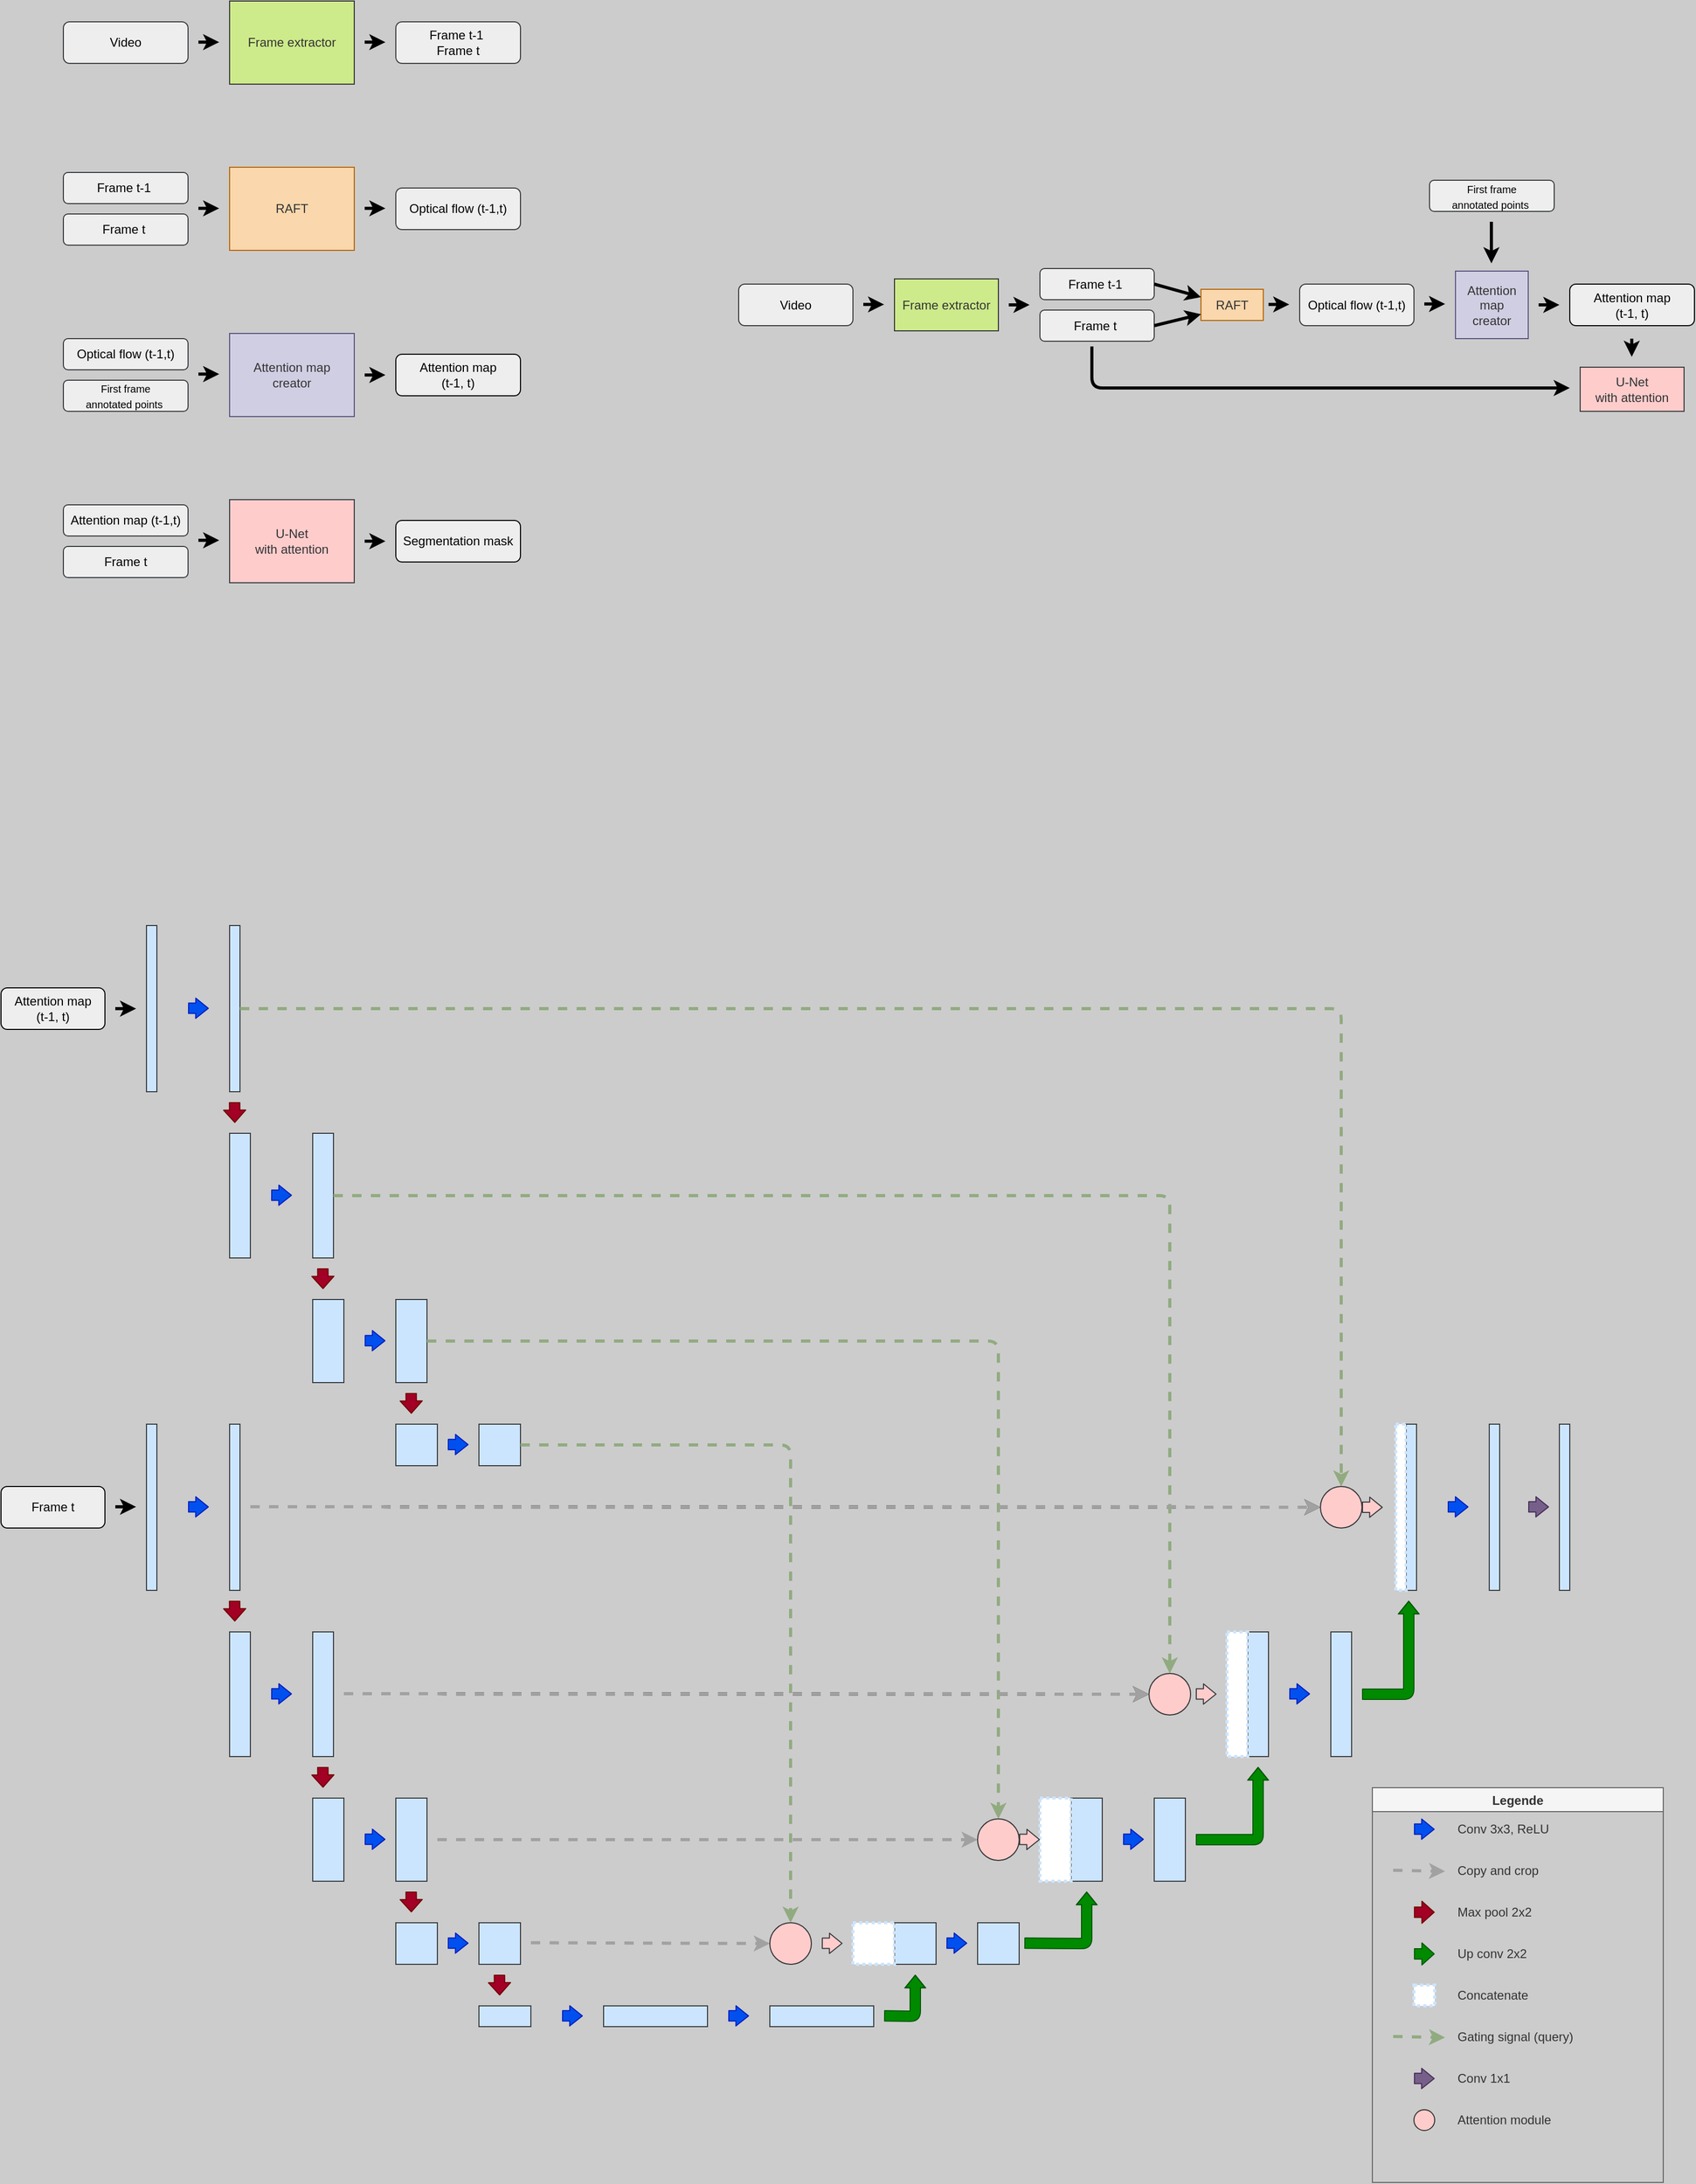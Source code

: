 <mxfile version="20.5.3" type="device"><diagram id="A7fwIA8SNOv4WBn-th3X" name="Page-1"><mxGraphModel dx="4124" dy="2194" grid="1" gridSize="10" guides="1" tooltips="1" connect="1" arrows="1" fold="1" page="1" pageScale="1" pageWidth="850" pageHeight="1100" background="#CCCCCC" math="0" shadow="0"><root><mxCell id="0"/><mxCell id="1" parent="0"/><mxCell id="153" value="&lt;font&gt;Video&lt;/font&gt;" style="rounded=1;whiteSpace=wrap;html=1;fillColor=#eeeeee;strokeColor=#36393d;fontColor=#000000;" parent="1" vertex="1"><mxGeometry x="80" y="90" width="120" height="40" as="geometry"/></mxCell><mxCell id="156" value="RAFT" style="rounded=0;whiteSpace=wrap;html=1;fillColor=#fad7ac;strokeColor=#b46504;fontColor=#333333;" parent="1" vertex="1"><mxGeometry x="240" y="230" width="120" height="80" as="geometry"/></mxCell><mxCell id="157" value="Frame extractor" style="rounded=0;whiteSpace=wrap;html=1;fillColor=#cdeb8b;strokeColor=#333333;fontColor=#333333;" parent="1" vertex="1"><mxGeometry x="240" y="70" width="120" height="80" as="geometry"/></mxCell><mxCell id="158" value="&lt;font&gt;Frame t-1&amp;nbsp;&lt;br&gt;Frame t&lt;br&gt;&lt;/font&gt;" style="rounded=1;whiteSpace=wrap;html=1;fillColor=#eeeeee;strokeColor=#36393d;fontColor=#000000;" parent="1" vertex="1"><mxGeometry x="400" y="90" width="120" height="40" as="geometry"/></mxCell><mxCell id="159" value="&lt;font&gt;Frame t-1&amp;nbsp;&lt;br&gt;&lt;/font&gt;" style="rounded=1;whiteSpace=wrap;html=1;fillColor=#eeeeee;strokeColor=#36393d;fontColor=#000000;" parent="1" vertex="1"><mxGeometry x="80" y="235" width="120" height="30" as="geometry"/></mxCell><mxCell id="160" value="&lt;font&gt;Optical flow (t-1,t)&lt;br&gt;&lt;/font&gt;" style="rounded=1;whiteSpace=wrap;html=1;fillColor=#eeeeee;strokeColor=#36393d;fontColor=#000000;" parent="1" vertex="1"><mxGeometry x="400" y="250" width="120" height="40" as="geometry"/></mxCell><mxCell id="161" value="Attention map &lt;br&gt;creator" style="rounded=0;whiteSpace=wrap;html=1;fillColor=#d0cee2;strokeColor=#56517e;fontColor=#333333;" parent="1" vertex="1"><mxGeometry x="240" y="390" width="120" height="80" as="geometry"/></mxCell><mxCell id="162" value="&lt;font&gt;Optical flow (t-1,t)&lt;br&gt;&lt;/font&gt;" style="rounded=1;whiteSpace=wrap;html=1;fillColor=#eeeeee;strokeColor=#36393d;fontColor=#000000;" parent="1" vertex="1"><mxGeometry x="80" y="395" width="120" height="30" as="geometry"/></mxCell><mxCell id="163" value="&lt;font&gt;Frame t&amp;nbsp;&lt;br&gt;&lt;/font&gt;" style="rounded=1;whiteSpace=wrap;html=1;fillColor=#eeeeee;strokeColor=#36393d;fontColor=#000000;" parent="1" vertex="1"><mxGeometry x="80" y="275" width="120" height="30" as="geometry"/></mxCell><mxCell id="164" value="&lt;font&gt;&lt;font style=&quot;font-size: 10px&quot;&gt;First frame &lt;br&gt;annotated points&amp;nbsp;&lt;/font&gt;&lt;br&gt;&lt;/font&gt;" style="rounded=1;whiteSpace=wrap;html=1;fillColor=#eeeeee;strokeColor=#36393d;fontColor=#000000;" parent="1" vertex="1"><mxGeometry x="80" y="435" width="120" height="30" as="geometry"/></mxCell><mxCell id="165" value="Attention map&lt;br&gt;(t-1, t)" style="rounded=1;whiteSpace=wrap;html=1;fontColor=#000000;fillColor=#EEEEEE;strokeColor=#000000;" parent="1" vertex="1"><mxGeometry x="400" y="410" width="120" height="40" as="geometry"/></mxCell><mxCell id="173" value="" style="endArrow=classic;html=1;fontSize=10;fontColor=#333333;targetPerimeterSpacing=0;strokeColor=#000000;strokeWidth=3;fillColor=default;jumpStyle=none;" parent="1" edge="1"><mxGeometry width="50" height="50" relative="1" as="geometry"><mxPoint x="210" y="109.57" as="sourcePoint"/><mxPoint x="230" y="109.57" as="targetPoint"/></mxGeometry></mxCell><mxCell id="174" value="" style="endArrow=classic;html=1;fontSize=10;fontColor=#333333;targetPerimeterSpacing=0;strokeColor=#000000;strokeWidth=3;fillColor=default;jumpStyle=none;" parent="1" edge="1"><mxGeometry width="50" height="50" relative="1" as="geometry"><mxPoint x="210" y="269.57" as="sourcePoint"/><mxPoint x="230" y="269.57" as="targetPoint"/></mxGeometry></mxCell><mxCell id="175" value="" style="endArrow=classic;html=1;fontSize=10;fontColor=#333333;targetPerimeterSpacing=0;strokeColor=#000000;strokeWidth=3;fillColor=default;jumpStyle=none;" parent="1" edge="1"><mxGeometry width="50" height="50" relative="1" as="geometry"><mxPoint x="210" y="429.13" as="sourcePoint"/><mxPoint x="230" y="429.13" as="targetPoint"/></mxGeometry></mxCell><mxCell id="176" value="" style="endArrow=classic;html=1;fontSize=10;fontColor=#333333;targetPerimeterSpacing=0;strokeColor=#000000;strokeWidth=3;fillColor=default;jumpStyle=none;" parent="1" edge="1"><mxGeometry width="50" height="50" relative="1" as="geometry"><mxPoint x="370" y="430.0" as="sourcePoint"/><mxPoint x="390" y="430.0" as="targetPoint"/></mxGeometry></mxCell><mxCell id="177" value="" style="endArrow=classic;html=1;fontSize=10;fontColor=#333333;targetPerimeterSpacing=0;strokeColor=#000000;strokeWidth=3;fillColor=default;jumpStyle=none;" parent="1" edge="1"><mxGeometry width="50" height="50" relative="1" as="geometry"><mxPoint x="370.0" y="269.57" as="sourcePoint"/><mxPoint x="390.0" y="269.57" as="targetPoint"/></mxGeometry></mxCell><mxCell id="178" value="" style="endArrow=classic;html=1;fontSize=10;fontColor=#333333;targetPerimeterSpacing=0;strokeColor=#000000;strokeWidth=3;fillColor=default;jumpStyle=none;" parent="1" edge="1"><mxGeometry width="50" height="50" relative="1" as="geometry"><mxPoint x="370.0" y="109.57" as="sourcePoint"/><mxPoint x="390.0" y="109.57" as="targetPoint"/></mxGeometry></mxCell><mxCell id="239" value="U-Net &lt;br&gt;with attention" style="rounded=0;whiteSpace=wrap;html=1;fillColor=#ffcccc;strokeColor=#36393d;fontColor=#333333;" parent="1" vertex="1"><mxGeometry x="240" y="550" width="120" height="80" as="geometry"/></mxCell><mxCell id="240" value="&lt;font&gt;Attention map (t-1,t)&lt;br&gt;&lt;/font&gt;" style="rounded=1;whiteSpace=wrap;html=1;fillColor=#eeeeee;strokeColor=#36393d;fontColor=#000000;" parent="1" vertex="1"><mxGeometry x="80" y="555" width="120" height="30" as="geometry"/></mxCell><mxCell id="242" value="Segmentation mask" style="rounded=1;whiteSpace=wrap;html=1;fontColor=#000000;fillColor=#EEEEEE;strokeColor=#000000;" parent="1" vertex="1"><mxGeometry x="400" y="570" width="120" height="40" as="geometry"/></mxCell><mxCell id="243" value="" style="endArrow=classic;html=1;fontSize=10;fontColor=#333333;targetPerimeterSpacing=0;strokeColor=#000000;strokeWidth=3;fillColor=default;jumpStyle=none;" parent="1" edge="1"><mxGeometry width="50" height="50" relative="1" as="geometry"><mxPoint x="210" y="589.13" as="sourcePoint"/><mxPoint x="230" y="589.13" as="targetPoint"/></mxGeometry></mxCell><mxCell id="244" value="" style="endArrow=classic;html=1;fontSize=10;fontColor=#333333;targetPerimeterSpacing=0;strokeColor=#000000;strokeWidth=3;fillColor=default;jumpStyle=none;" parent="1" edge="1"><mxGeometry width="50" height="50" relative="1" as="geometry"><mxPoint x="370" y="590.0" as="sourcePoint"/><mxPoint x="390" y="590.0" as="targetPoint"/></mxGeometry></mxCell><mxCell id="245" value="&lt;font&gt;Frame t&lt;br&gt;&lt;/font&gt;" style="rounded=1;whiteSpace=wrap;html=1;fillColor=#eeeeee;strokeColor=#36393d;fontColor=#000000;" parent="1" vertex="1"><mxGeometry x="80" y="595" width="120" height="30" as="geometry"/></mxCell><mxCell id="2OSXexaAotzXnG-Uo7v5-267" value="" style="group" vertex="1" connectable="0" parent="1"><mxGeometry x="730" y="242.5" width="920" height="222.5" as="geometry"/></mxCell><mxCell id="246" value="&lt;font&gt;Video&lt;/font&gt;" style="rounded=1;whiteSpace=wrap;html=1;fillColor=#eeeeee;strokeColor=#36393d;fontColor=#000000;" parent="2OSXexaAotzXnG-Uo7v5-267" vertex="1"><mxGeometry y="100" width="110" height="40" as="geometry"/></mxCell><mxCell id="247" value="Frame extractor" style="rounded=0;whiteSpace=wrap;html=1;fillColor=#cdeb8b;strokeColor=#333333;fontColor=#333333;" parent="2OSXexaAotzXnG-Uo7v5-267" vertex="1"><mxGeometry x="150" y="95" width="100" height="50" as="geometry"/></mxCell><mxCell id="248" value="" style="endArrow=classic;html=1;fontSize=10;fontColor=#333333;targetPerimeterSpacing=0;strokeColor=#000000;strokeWidth=3;fillColor=default;jumpStyle=none;" parent="2OSXexaAotzXnG-Uo7v5-267" edge="1"><mxGeometry width="50" height="50" relative="1" as="geometry"><mxPoint x="120" y="119.57" as="sourcePoint"/><mxPoint x="140" y="119.57" as="targetPoint"/></mxGeometry></mxCell><mxCell id="249" value="" style="endArrow=classic;html=1;fontSize=10;fontColor=#333333;targetPerimeterSpacing=0;strokeColor=#000000;strokeWidth=3;fillColor=default;jumpStyle=none;" parent="2OSXexaAotzXnG-Uo7v5-267" edge="1"><mxGeometry width="50" height="50" relative="1" as="geometry"><mxPoint x="260" y="120.0" as="sourcePoint"/><mxPoint x="280" y="120.0" as="targetPoint"/></mxGeometry></mxCell><mxCell id="250" value="&lt;font&gt;Frame t-1&amp;nbsp;&lt;br&gt;&lt;/font&gt;" style="rounded=1;whiteSpace=wrap;html=1;fillColor=#eeeeee;strokeColor=#36393d;fontColor=#000000;" parent="2OSXexaAotzXnG-Uo7v5-267" vertex="1"><mxGeometry x="290" y="85" width="110" height="30" as="geometry"/></mxCell><mxCell id="251" value="&lt;font&gt;Frame t&amp;nbsp;&lt;br&gt;&lt;/font&gt;" style="rounded=1;whiteSpace=wrap;html=1;fillColor=#eeeeee;strokeColor=#36393d;fontColor=#000000;" parent="2OSXexaAotzXnG-Uo7v5-267" vertex="1"><mxGeometry x="290" y="125" width="110" height="30" as="geometry"/></mxCell><mxCell id="252" value="RAFT" style="rounded=0;whiteSpace=wrap;html=1;fillColor=#fad7ac;strokeColor=#b46504;fontColor=#333333;" parent="2OSXexaAotzXnG-Uo7v5-267" vertex="1"><mxGeometry x="445" y="105" width="60" height="30" as="geometry"/></mxCell><mxCell id="253" value="" style="endArrow=classic;html=1;fontSize=10;fontColor=#333333;targetPerimeterSpacing=0;strokeColor=#000000;strokeWidth=3;fillColor=default;jumpStyle=none;exitX=1;exitY=0.5;exitDx=0;exitDy=0;entryX=0;entryY=0.25;entryDx=0;entryDy=0;" parent="2OSXexaAotzXnG-Uo7v5-267" source="250" target="252" edge="1"><mxGeometry width="50" height="50" relative="1" as="geometry"><mxPoint x="415" y="118.95" as="sourcePoint"/><mxPoint x="435" y="118.95" as="targetPoint"/></mxGeometry></mxCell><mxCell id="254" value="&lt;font&gt;Optical flow (t-1,t)&lt;br&gt;&lt;/font&gt;" style="rounded=1;whiteSpace=wrap;html=1;fillColor=#eeeeee;strokeColor=#36393d;fontColor=#000000;" parent="2OSXexaAotzXnG-Uo7v5-267" vertex="1"><mxGeometry x="540" y="100" width="110" height="40" as="geometry"/></mxCell><mxCell id="255" value="" style="endArrow=classic;html=1;fontSize=10;fontColor=#333333;targetPerimeterSpacing=0;strokeColor=#000000;strokeWidth=3;fillColor=default;jumpStyle=none;" parent="2OSXexaAotzXnG-Uo7v5-267" edge="1"><mxGeometry width="50" height="50" relative="1" as="geometry"><mxPoint x="510.0" y="119.57" as="sourcePoint"/><mxPoint x="530.0" y="119.57" as="targetPoint"/></mxGeometry></mxCell><mxCell id="256" value="Attention map &lt;br&gt;creator" style="rounded=0;whiteSpace=wrap;html=1;fillColor=#d0cee2;strokeColor=#56517e;fontColor=#333333;" parent="2OSXexaAotzXnG-Uo7v5-267" vertex="1"><mxGeometry x="690" y="87.5" width="70" height="65" as="geometry"/></mxCell><mxCell id="258" value="" style="endArrow=classic;html=1;fontSize=10;fontColor=#333333;targetPerimeterSpacing=0;strokeColor=#000000;strokeWidth=3;fillColor=default;jumpStyle=none;" parent="2OSXexaAotzXnG-Uo7v5-267" edge="1"><mxGeometry width="50" height="50" relative="1" as="geometry"><mxPoint x="660.0" y="119.13" as="sourcePoint"/><mxPoint x="680.0" y="119.13" as="targetPoint"/></mxGeometry></mxCell><mxCell id="259" value="&lt;font&gt;&lt;font style=&quot;font-size: 10px&quot;&gt;First frame &lt;br&gt;annotated points&amp;nbsp;&lt;/font&gt;&lt;br&gt;&lt;/font&gt;" style="rounded=1;whiteSpace=wrap;html=1;fillColor=#eeeeee;strokeColor=#36393d;fontColor=#000000;" parent="2OSXexaAotzXnG-Uo7v5-267" vertex="1"><mxGeometry x="665" width="120" height="30" as="geometry"/></mxCell><mxCell id="260" value="" style="endArrow=classic;html=1;fontSize=10;fontColor=#333333;targetPerimeterSpacing=0;strokeColor=#000000;strokeWidth=3;fillColor=default;jumpStyle=none;" parent="2OSXexaAotzXnG-Uo7v5-267" edge="1"><mxGeometry width="50" height="50" relative="1" as="geometry"><mxPoint x="724.57" y="40.0" as="sourcePoint"/><mxPoint x="724.57" y="80" as="targetPoint"/></mxGeometry></mxCell><mxCell id="261" value="U-Net &lt;br&gt;with attention" style="rounded=0;whiteSpace=wrap;html=1;fillColor=#ffcccc;strokeColor=#36393d;fontColor=#333333;" parent="2OSXexaAotzXnG-Uo7v5-267" vertex="1"><mxGeometry x="810" y="180" width="100" height="42.5" as="geometry"/></mxCell><mxCell id="262" value="Attention map&lt;br&gt;(t-1, t)" style="rounded=1;whiteSpace=wrap;html=1;fontColor=#000000;fillColor=#EEEEEE;strokeColor=#000000;" parent="2OSXexaAotzXnG-Uo7v5-267" vertex="1"><mxGeometry x="800" y="100" width="120" height="40" as="geometry"/></mxCell><mxCell id="263" value="" style="endArrow=classic;html=1;fontSize=10;fontColor=#333333;targetPerimeterSpacing=0;strokeColor=#000000;strokeWidth=3;fillColor=default;jumpStyle=none;" parent="2OSXexaAotzXnG-Uo7v5-267" edge="1"><mxGeometry width="50" height="50" relative="1" as="geometry"><mxPoint x="770" y="120.0" as="sourcePoint"/><mxPoint x="790" y="120.0" as="targetPoint"/></mxGeometry></mxCell><mxCell id="265" value="" style="endArrow=classic;html=1;fontSize=10;fontColor=#333333;targetPerimeterSpacing=0;strokeColor=#000000;strokeWidth=3;fillColor=default;jumpStyle=none;" parent="2OSXexaAotzXnG-Uo7v5-267" edge="1"><mxGeometry width="50" height="50" relative="1" as="geometry"><mxPoint x="859.66" y="152.5" as="sourcePoint"/><mxPoint x="859.66" y="170" as="targetPoint"/></mxGeometry></mxCell><mxCell id="266" value="" style="endArrow=classic;html=1;fontSize=10;fontColor=#333333;targetPerimeterSpacing=0;strokeColor=#000000;strokeWidth=3;fillColor=default;jumpStyle=none;" parent="2OSXexaAotzXnG-Uo7v5-267" edge="1"><mxGeometry width="50" height="50" relative="1" as="geometry"><mxPoint x="340" y="160.0" as="sourcePoint"/><mxPoint x="800" y="200" as="targetPoint"/><Array as="points"><mxPoint x="340" y="200"/></Array></mxGeometry></mxCell><mxCell id="267" value="" style="endArrow=classic;html=1;fontSize=10;fontColor=#333333;targetPerimeterSpacing=0;strokeColor=#000000;strokeWidth=3;fillColor=default;jumpStyle=none;exitX=1;exitY=0.5;exitDx=0;exitDy=0;" parent="2OSXexaAotzXnG-Uo7v5-267" source="251" edge="1"><mxGeometry width="50" height="50" relative="1" as="geometry"><mxPoint x="410" y="110" as="sourcePoint"/><mxPoint x="445" y="129" as="targetPoint"/></mxGeometry></mxCell><mxCell id="2OSXexaAotzXnG-Uo7v5-268" value="" style="group" vertex="1" connectable="0" parent="1"><mxGeometry x="20" y="960" width="1600" height="1210" as="geometry"/></mxCell><mxCell id="2" value="" style="rounded=0;whiteSpace=wrap;html=1;fillColor=#cce5ff;strokeColor=#36393d;" parent="2OSXexaAotzXnG-Uo7v5-268" vertex="1"><mxGeometry x="140" y="480" width="10" height="160" as="geometry"/></mxCell><mxCell id="3" value="" style="rounded=0;whiteSpace=wrap;html=1;fillColor=#cce5ff;strokeColor=#36393d;" parent="2OSXexaAotzXnG-Uo7v5-268" vertex="1"><mxGeometry x="220" y="480" width="10" height="160" as="geometry"/></mxCell><mxCell id="4" value="" style="rounded=0;whiteSpace=wrap;html=1;fillColor=#cce5ff;strokeColor=#36393d;" parent="2OSXexaAotzXnG-Uo7v5-268" vertex="1"><mxGeometry x="220" y="680" width="20" height="120" as="geometry"/></mxCell><mxCell id="5" value="" style="rounded=0;whiteSpace=wrap;html=1;fillColor=#cce5ff;strokeColor=#36393d;" parent="2OSXexaAotzXnG-Uo7v5-268" vertex="1"><mxGeometry x="300" y="680" width="20" height="120" as="geometry"/></mxCell><mxCell id="6" value="" style="rounded=0;whiteSpace=wrap;html=1;fillColor=#cce5ff;strokeColor=#36393d;" parent="2OSXexaAotzXnG-Uo7v5-268" vertex="1"><mxGeometry x="300" y="840" width="30" height="80" as="geometry"/></mxCell><mxCell id="7" value="" style="rounded=0;whiteSpace=wrap;html=1;fillColor=#cce5ff;strokeColor=#36393d;" parent="2OSXexaAotzXnG-Uo7v5-268" vertex="1"><mxGeometry x="380" y="840" width="30" height="80" as="geometry"/></mxCell><mxCell id="8" value="" style="rounded=0;whiteSpace=wrap;html=1;fillColor=#cce5ff;strokeColor=#36393d;" parent="2OSXexaAotzXnG-Uo7v5-268" vertex="1"><mxGeometry x="380" y="960" width="40" height="40" as="geometry"/></mxCell><mxCell id="9" value="" style="rounded=0;whiteSpace=wrap;html=1;fillColor=#cce5ff;strokeColor=#36393d;" parent="2OSXexaAotzXnG-Uo7v5-268" vertex="1"><mxGeometry x="460" y="960" width="40" height="40" as="geometry"/></mxCell><mxCell id="10" value="" style="rounded=0;whiteSpace=wrap;html=1;fillColor=#cce5ff;strokeColor=#36393d;" parent="2OSXexaAotzXnG-Uo7v5-268" vertex="1"><mxGeometry x="460" y="1040" width="50" height="20" as="geometry"/></mxCell><mxCell id="11" value="" style="rounded=0;whiteSpace=wrap;html=1;fillColor=#cce5ff;strokeColor=#36393d;" parent="2OSXexaAotzXnG-Uo7v5-268" vertex="1"><mxGeometry x="580" y="1040" width="100" height="20" as="geometry"/></mxCell><mxCell id="12" value="" style="rounded=0;whiteSpace=wrap;html=1;fillColor=#cce5ff;strokeColor=#36393d;" parent="2OSXexaAotzXnG-Uo7v5-268" vertex="1"><mxGeometry x="740" y="1040" width="100" height="20" as="geometry"/></mxCell><mxCell id="14" value="Attention map&lt;br&gt;(t-1, t)" style="rounded=1;whiteSpace=wrap;html=1;fontColor=#000000;fillColor=#EEEEEE;strokeColor=#000000;" parent="2OSXexaAotzXnG-Uo7v5-268" vertex="1"><mxGeometry y="60" width="100" height="40" as="geometry"/></mxCell><mxCell id="17" value="" style="rounded=0;whiteSpace=wrap;html=1;fillColor=#cce5ff;strokeColor=#36393d;" parent="2OSXexaAotzXnG-Uo7v5-268" vertex="1"><mxGeometry x="1352.5" y="480" width="10" height="160" as="geometry"/></mxCell><mxCell id="18" value="" style="rounded=0;whiteSpace=wrap;html=1;fillColor=#cce5ff;strokeColor=#36393d;" parent="2OSXexaAotzXnG-Uo7v5-268" vertex="1"><mxGeometry x="1432.5" y="480" width="10" height="160" as="geometry"/></mxCell><mxCell id="19" value="" style="rounded=0;whiteSpace=wrap;html=1;fillColor=#cce5ff;strokeColor=#36393d;" parent="2OSXexaAotzXnG-Uo7v5-268" vertex="1"><mxGeometry x="1200" y="680" width="20" height="120" as="geometry"/></mxCell><mxCell id="20" value="" style="rounded=0;whiteSpace=wrap;html=1;fillColor=#cce5ff;strokeColor=#36393d;" parent="2OSXexaAotzXnG-Uo7v5-268" vertex="1"><mxGeometry x="1280" y="680" width="20" height="120" as="geometry"/></mxCell><mxCell id="21" value="" style="rounded=0;whiteSpace=wrap;html=1;fillColor=#CCE5FF;strokeColor=#36393d;" parent="2OSXexaAotzXnG-Uo7v5-268" vertex="1"><mxGeometry x="1030" y="840" width="30" height="80" as="geometry"/></mxCell><mxCell id="22" value="" style="rounded=0;whiteSpace=wrap;html=1;fillColor=#cce5ff;strokeColor=#36393d;" parent="2OSXexaAotzXnG-Uo7v5-268" vertex="1"><mxGeometry x="1110" y="840" width="30" height="80" as="geometry"/></mxCell><mxCell id="23" value="" style="rounded=0;whiteSpace=wrap;html=1;fillColor=#cce5ff;strokeColor=#36393d;" parent="2OSXexaAotzXnG-Uo7v5-268" vertex="1"><mxGeometry x="860" y="960" width="40" height="40" as="geometry"/></mxCell><mxCell id="24" value="" style="rounded=0;whiteSpace=wrap;html=1;fillColor=#cce5ff;strokeColor=#36393d;" parent="2OSXexaAotzXnG-Uo7v5-268" vertex="1"><mxGeometry x="940" y="960" width="40" height="40" as="geometry"/></mxCell><mxCell id="61" value="" style="endArrow=classic;html=1;fillColor=default;strokeColor=default;jumpStyle=none;targetPerimeterSpacing=0;dashed=1;strokeWidth=3;entryX=0;entryY=0.5;entryDx=0;entryDy=0;" parent="2OSXexaAotzXnG-Uo7v5-268" target="103" edge="1"><mxGeometry width="50" height="50" relative="1" as="geometry"><mxPoint x="240" y="559.5" as="sourcePoint"/><mxPoint x="840" y="560" as="targetPoint"/></mxGeometry></mxCell><mxCell id="62" value="" style="endArrow=classic;html=1;fillColor=default;strokeColor=default;jumpStyle=none;targetPerimeterSpacing=0;dashed=1;strokeWidth=3;entryX=0;entryY=0.5;entryDx=0;entryDy=0;" parent="2OSXexaAotzXnG-Uo7v5-268" target="104" edge="1"><mxGeometry width="50" height="50" relative="1" as="geometry"><mxPoint x="330" y="739.5" as="sourcePoint"/><mxPoint x="830" y="740" as="targetPoint"/></mxGeometry></mxCell><mxCell id="63" value="" style="endArrow=classic;html=1;fillColor=default;strokeColor=#A1A1A1;jumpStyle=none;targetPerimeterSpacing=0;dashed=1;strokeWidth=3;entryX=0;entryY=0.5;entryDx=0;entryDy=0;" parent="2OSXexaAotzXnG-Uo7v5-268" target="105" edge="1"><mxGeometry width="50" height="50" relative="1" as="geometry"><mxPoint x="420" y="880" as="sourcePoint"/><mxPoint x="740" y="881" as="targetPoint"/></mxGeometry></mxCell><mxCell id="64" value="" style="endArrow=classic;html=1;fillColor=default;strokeColor=#A1A1A1;jumpStyle=none;targetPerimeterSpacing=0;dashed=1;strokeWidth=3;entryX=0;entryY=0.5;entryDx=0;entryDy=0;" parent="2OSXexaAotzXnG-Uo7v5-268" target="106" edge="1"><mxGeometry width="50" height="50" relative="1" as="geometry"><mxPoint x="510" y="979.25" as="sourcePoint"/><mxPoint x="710" y="981" as="targetPoint"/></mxGeometry></mxCell><mxCell id="70" value="" style="shape=flexArrow;endArrow=classic;html=1;endWidth=10.333;endSize=3.61;fillColor=#a20025;strokeColor=#6F0000;" parent="2OSXexaAotzXnG-Uo7v5-268" edge="1"><mxGeometry width="50" height="50" relative="1" as="geometry"><mxPoint x="224.83" y="650" as="sourcePoint"/><mxPoint x="225" y="670" as="targetPoint"/></mxGeometry></mxCell><mxCell id="71" value="" style="shape=flexArrow;endArrow=classic;html=1;endWidth=10.333;endSize=3.61;fillColor=#a20025;strokeColor=#6F0000;" parent="2OSXexaAotzXnG-Uo7v5-268" edge="1"><mxGeometry width="50" height="50" relative="1" as="geometry"><mxPoint x="309.76" y="810" as="sourcePoint"/><mxPoint x="309.93" y="830" as="targetPoint"/></mxGeometry></mxCell><mxCell id="72" value="" style="shape=flexArrow;endArrow=classic;html=1;endWidth=10.333;endSize=3.61;fillColor=#a20025;strokeColor=#6F0000;" parent="2OSXexaAotzXnG-Uo7v5-268" edge="1"><mxGeometry width="50" height="50" relative="1" as="geometry"><mxPoint x="394.76" y="930" as="sourcePoint"/><mxPoint x="394.93" y="950" as="targetPoint"/></mxGeometry></mxCell><mxCell id="73" value="" style="shape=flexArrow;endArrow=classic;html=1;endWidth=10.333;endSize=3.61;fillColor=#a20025;strokeColor=#6F0000;" parent="2OSXexaAotzXnG-Uo7v5-268" edge="1"><mxGeometry width="50" height="50" relative="1" as="geometry"><mxPoint x="479.76" y="1010" as="sourcePoint"/><mxPoint x="479.93" y="1030" as="targetPoint"/></mxGeometry></mxCell><mxCell id="81" value="" style="shape=flexArrow;endArrow=classic;html=1;endWidth=8.571;endSize=3.705;fillColor=#0050ef;strokeColor=#001DBC;" parent="2OSXexaAotzXnG-Uo7v5-268" edge="1"><mxGeometry width="50" height="50" relative="1" as="geometry"><mxPoint x="1392.5" y="559.58" as="sourcePoint"/><mxPoint x="1412.5" y="559.69" as="targetPoint"/></mxGeometry></mxCell><mxCell id="82" value="" style="shape=flexArrow;endArrow=classic;html=1;endWidth=8.571;endSize=3.705;fillColor=#0050ef;strokeColor=#001DBC;" parent="2OSXexaAotzXnG-Uo7v5-268" edge="1"><mxGeometry width="50" height="50" relative="1" as="geometry"><mxPoint x="1240" y="739.58" as="sourcePoint"/><mxPoint x="1260" y="739.69" as="targetPoint"/></mxGeometry></mxCell><mxCell id="83" value="" style="shape=flexArrow;endArrow=classic;html=1;endWidth=8.571;endSize=3.705;fillColor=#0050ef;strokeColor=#001DBC;" parent="2OSXexaAotzXnG-Uo7v5-268" edge="1"><mxGeometry width="50" height="50" relative="1" as="geometry"><mxPoint x="1080" y="879.58" as="sourcePoint"/><mxPoint x="1100" y="879.69" as="targetPoint"/></mxGeometry></mxCell><mxCell id="84" value="" style="shape=flexArrow;endArrow=classic;html=1;endWidth=8.571;endSize=3.705;fillColor=#0050ef;strokeColor=#001DBC;" parent="2OSXexaAotzXnG-Uo7v5-268" edge="1"><mxGeometry width="50" height="50" relative="1" as="geometry"><mxPoint x="910" y="979.58" as="sourcePoint"/><mxPoint x="930" y="979.69" as="targetPoint"/></mxGeometry></mxCell><mxCell id="85" value="" style="shape=flexArrow;endArrow=classic;html=1;endWidth=8.571;endSize=3.705;fillColor=#0050ef;strokeColor=#001DBC;" parent="2OSXexaAotzXnG-Uo7v5-268" edge="1"><mxGeometry width="50" height="50" relative="1" as="geometry"><mxPoint x="700" y="1049.58" as="sourcePoint"/><mxPoint x="720" y="1049.69" as="targetPoint"/></mxGeometry></mxCell><mxCell id="86" value="" style="shape=flexArrow;endArrow=classic;html=1;endWidth=8.571;endSize=3.705;fillColor=#0050ef;strokeColor=#001DBC;" parent="2OSXexaAotzXnG-Uo7v5-268" edge="1"><mxGeometry width="50" height="50" relative="1" as="geometry"><mxPoint x="540" y="1049.58" as="sourcePoint"/><mxPoint x="560" y="1049.69" as="targetPoint"/></mxGeometry></mxCell><mxCell id="87" value="" style="shape=flexArrow;endArrow=classic;html=1;endWidth=8.571;endSize=3.705;fillColor=#0050ef;strokeColor=#001DBC;" parent="2OSXexaAotzXnG-Uo7v5-268" edge="1"><mxGeometry width="50" height="50" relative="1" as="geometry"><mxPoint x="430" y="979.58" as="sourcePoint"/><mxPoint x="450" y="979.69" as="targetPoint"/></mxGeometry></mxCell><mxCell id="88" value="" style="shape=flexArrow;endArrow=classic;html=1;endWidth=8.571;endSize=3.705;fillColor=#0050ef;strokeColor=#001DBC;" parent="2OSXexaAotzXnG-Uo7v5-268" edge="1"><mxGeometry width="50" height="50" relative="1" as="geometry"><mxPoint x="350" y="879.58" as="sourcePoint"/><mxPoint x="370" y="879.69" as="targetPoint"/></mxGeometry></mxCell><mxCell id="89" value="" style="shape=flexArrow;endArrow=classic;html=1;endWidth=8.571;endSize=3.705;fillColor=#0050ef;strokeColor=#001DBC;" parent="2OSXexaAotzXnG-Uo7v5-268" edge="1"><mxGeometry width="50" height="50" relative="1" as="geometry"><mxPoint x="260" y="739.58" as="sourcePoint"/><mxPoint x="280" y="739.69" as="targetPoint"/></mxGeometry></mxCell><mxCell id="90" value="" style="shape=flexArrow;endArrow=classic;html=1;endWidth=8.571;endSize=3.705;fillColor=#0050ef;strokeColor=#001DBC;" parent="2OSXexaAotzXnG-Uo7v5-268" edge="1"><mxGeometry width="50" height="50" relative="1" as="geometry"><mxPoint x="180" y="559.58" as="sourcePoint"/><mxPoint x="200" y="559.69" as="targetPoint"/></mxGeometry></mxCell><mxCell id="99" value="" style="shape=flexArrow;endArrow=classic;html=1;endWidth=8.571;endSize=3.705;fillColor=#008a00;strokeColor=#005700;" parent="2OSXexaAotzXnG-Uo7v5-268" edge="1"><mxGeometry width="50" height="50" relative="1" as="geometry"><mxPoint x="850" y="1049.66" as="sourcePoint"/><mxPoint x="880" y="1010" as="targetPoint"/><Array as="points"><mxPoint x="880" y="1050"/></Array></mxGeometry></mxCell><mxCell id="100" value="" style="shape=flexArrow;endArrow=classic;html=1;endWidth=8.571;endSize=3.705;fillColor=#008a00;strokeColor=#005700;" parent="2OSXexaAotzXnG-Uo7v5-268" edge="1"><mxGeometry width="50" height="50" relative="1" as="geometry"><mxPoint x="985" y="979.66" as="sourcePoint"/><mxPoint x="1045" y="930" as="targetPoint"/><Array as="points"><mxPoint x="1045" y="980"/></Array></mxGeometry></mxCell><mxCell id="101" value="" style="shape=flexArrow;endArrow=classic;html=1;endWidth=8.571;endSize=3.705;fillColor=#008a00;strokeColor=#005700;" parent="2OSXexaAotzXnG-Uo7v5-268" edge="1"><mxGeometry width="50" height="50" relative="1" as="geometry"><mxPoint x="1150" y="880" as="sourcePoint"/><mxPoint x="1210" y="810" as="targetPoint"/><Array as="points"><mxPoint x="1210" y="880"/></Array></mxGeometry></mxCell><mxCell id="102" value="" style="shape=flexArrow;endArrow=classic;html=1;endWidth=8.571;endSize=3.705;fillColor=#008a00;strokeColor=#005700;" parent="2OSXexaAotzXnG-Uo7v5-268" edge="1"><mxGeometry width="50" height="50" relative="1" as="geometry"><mxPoint x="1310" y="740" as="sourcePoint"/><mxPoint x="1355" y="650" as="targetPoint"/><Array as="points"><mxPoint x="1355" y="740"/></Array></mxGeometry></mxCell><mxCell id="103" value="" style="ellipse;whiteSpace=wrap;html=1;aspect=fixed;fillColor=#ffcccc;strokeColor=#333333;" parent="2OSXexaAotzXnG-Uo7v5-268" vertex="1"><mxGeometry x="1270" y="540" width="40" height="40" as="geometry"/></mxCell><mxCell id="104" value="" style="ellipse;whiteSpace=wrap;html=1;aspect=fixed;fillColor=#ffcccc;strokeColor=#333333;" parent="2OSXexaAotzXnG-Uo7v5-268" vertex="1"><mxGeometry x="1105" y="720" width="40" height="40" as="geometry"/></mxCell><mxCell id="105" value="" style="ellipse;whiteSpace=wrap;html=1;aspect=fixed;fillColor=#ffcccc;strokeColor=#333333;" parent="2OSXexaAotzXnG-Uo7v5-268" vertex="1"><mxGeometry x="940" y="860" width="40" height="40" as="geometry"/></mxCell><mxCell id="106" value="" style="ellipse;whiteSpace=wrap;html=1;aspect=fixed;fillColor=#ffcccc;strokeColor=#333333;" parent="2OSXexaAotzXnG-Uo7v5-268" vertex="1"><mxGeometry x="740" y="960" width="40" height="40" as="geometry"/></mxCell><mxCell id="107" value="" style="rounded=0;whiteSpace=wrap;html=1;dashed=1;dashPattern=1 1;fillColor=#FFFFFF;strokeColor=#CCE5FF;strokeWidth=3;" parent="2OSXexaAotzXnG-Uo7v5-268" vertex="1"><mxGeometry x="820" y="960" width="40" height="40" as="geometry"/></mxCell><mxCell id="109" value="" style="rounded=0;whiteSpace=wrap;html=1;dashed=1;dashPattern=1 1;fillColor=#FFFFFF;strokeColor=#CCE5FF;strokeWidth=3;" parent="2OSXexaAotzXnG-Uo7v5-268" vertex="1"><mxGeometry x="1000" y="840" width="30" height="80" as="geometry"/></mxCell><mxCell id="110" value="" style="rounded=0;whiteSpace=wrap;html=1;dashed=1;dashPattern=1 1;fillColor=#FFFFFF;strokeColor=#CCE5FF;strokeWidth=3;" parent="2OSXexaAotzXnG-Uo7v5-268" vertex="1"><mxGeometry x="1180" y="680" width="20" height="120" as="geometry"/></mxCell><mxCell id="112" value="" style="rounded=0;whiteSpace=wrap;html=1;dashed=1;dashPattern=1 1;fillColor=#FFFFFF;strokeColor=#CCE5FF;strokeWidth=3;" parent="2OSXexaAotzXnG-Uo7v5-268" vertex="1"><mxGeometry x="1342.5" y="480" width="10" height="160" as="geometry"/></mxCell><mxCell id="124" value="" style="rounded=0;whiteSpace=wrap;html=1;fillColor=#cce5ff;strokeColor=#36393d;" parent="2OSXexaAotzXnG-Uo7v5-268" vertex="1"><mxGeometry x="140" width="10" height="160" as="geometry"/></mxCell><mxCell id="125" value="" style="rounded=0;whiteSpace=wrap;html=1;fillColor=#cce5ff;strokeColor=#36393d;" parent="2OSXexaAotzXnG-Uo7v5-268" vertex="1"><mxGeometry x="220" width="10" height="160" as="geometry"/></mxCell><mxCell id="126" value="" style="rounded=0;whiteSpace=wrap;html=1;fillColor=#cce5ff;strokeColor=#36393d;" parent="2OSXexaAotzXnG-Uo7v5-268" vertex="1"><mxGeometry x="220" y="200" width="20" height="120" as="geometry"/></mxCell><mxCell id="127" value="" style="rounded=0;whiteSpace=wrap;html=1;fillColor=#cce5ff;strokeColor=#36393d;" parent="2OSXexaAotzXnG-Uo7v5-268" vertex="1"><mxGeometry x="300" y="200" width="20" height="120" as="geometry"/></mxCell><mxCell id="128" value="" style="rounded=0;whiteSpace=wrap;html=1;fillColor=#cce5ff;strokeColor=#36393d;" parent="2OSXexaAotzXnG-Uo7v5-268" vertex="1"><mxGeometry x="300" y="360" width="30" height="80" as="geometry"/></mxCell><mxCell id="129" value="" style="rounded=0;whiteSpace=wrap;html=1;fillColor=#cce5ff;strokeColor=#36393d;" parent="2OSXexaAotzXnG-Uo7v5-268" vertex="1"><mxGeometry x="380" y="360" width="30" height="80" as="geometry"/></mxCell><mxCell id="130" value="" style="rounded=0;whiteSpace=wrap;html=1;fillColor=#cce5ff;strokeColor=#36393d;" parent="2OSXexaAotzXnG-Uo7v5-268" vertex="1"><mxGeometry x="380" y="480" width="40" height="40" as="geometry"/></mxCell><mxCell id="131" value="" style="rounded=0;whiteSpace=wrap;html=1;fillColor=#cce5ff;strokeColor=#36393d;" parent="2OSXexaAotzXnG-Uo7v5-268" vertex="1"><mxGeometry x="460" y="480" width="40" height="40" as="geometry"/></mxCell><mxCell id="132" value="" style="shape=flexArrow;endArrow=classic;html=1;endWidth=10.333;endSize=3.61;fillColor=#a20025;strokeColor=#6F0000;" parent="2OSXexaAotzXnG-Uo7v5-268" edge="1"><mxGeometry width="50" height="50" relative="1" as="geometry"><mxPoint x="224.83" y="170" as="sourcePoint"/><mxPoint x="225" y="190" as="targetPoint"/></mxGeometry></mxCell><mxCell id="133" value="" style="shape=flexArrow;endArrow=classic;html=1;endWidth=10.333;endSize=3.61;fillColor=#a20025;strokeColor=#6F0000;" parent="2OSXexaAotzXnG-Uo7v5-268" edge="1"><mxGeometry width="50" height="50" relative="1" as="geometry"><mxPoint x="309.76" y="330" as="sourcePoint"/><mxPoint x="309.93" y="350" as="targetPoint"/></mxGeometry></mxCell><mxCell id="134" value="" style="shape=flexArrow;endArrow=classic;html=1;endWidth=10.333;endSize=3.61;fillColor=#a20025;strokeColor=#6F0000;" parent="2OSXexaAotzXnG-Uo7v5-268" edge="1"><mxGeometry width="50" height="50" relative="1" as="geometry"><mxPoint x="394.76" y="450" as="sourcePoint"/><mxPoint x="394.93" y="470" as="targetPoint"/></mxGeometry></mxCell><mxCell id="135" value="" style="shape=flexArrow;endArrow=classic;html=1;endWidth=8.571;endSize=3.705;fillColor=#0050ef;strokeColor=#001DBC;" parent="2OSXexaAotzXnG-Uo7v5-268" edge="1"><mxGeometry width="50" height="50" relative="1" as="geometry"><mxPoint x="430" y="499.58" as="sourcePoint"/><mxPoint x="450" y="499.69" as="targetPoint"/></mxGeometry></mxCell><mxCell id="136" value="" style="shape=flexArrow;endArrow=classic;html=1;endWidth=8.571;endSize=3.705;fillColor=#0050ef;strokeColor=#001DBC;" parent="2OSXexaAotzXnG-Uo7v5-268" edge="1"><mxGeometry width="50" height="50" relative="1" as="geometry"><mxPoint x="350" y="399.58" as="sourcePoint"/><mxPoint x="370" y="399.69" as="targetPoint"/></mxGeometry></mxCell><mxCell id="137" value="" style="shape=flexArrow;endArrow=classic;html=1;endWidth=8.571;endSize=3.705;fillColor=#0050ef;strokeColor=#001DBC;" parent="2OSXexaAotzXnG-Uo7v5-268" edge="1"><mxGeometry width="50" height="50" relative="1" as="geometry"><mxPoint x="260" y="259.58" as="sourcePoint"/><mxPoint x="280" y="259.69" as="targetPoint"/></mxGeometry></mxCell><mxCell id="138" value="" style="shape=flexArrow;endArrow=classic;html=1;endWidth=8.571;endSize=3.705;fillColor=#0050ef;strokeColor=#001DBC;" parent="2OSXexaAotzXnG-Uo7v5-268" edge="1"><mxGeometry width="50" height="50" relative="1" as="geometry"><mxPoint x="180" y="79.58" as="sourcePoint"/><mxPoint x="200" y="79.69" as="targetPoint"/></mxGeometry></mxCell><mxCell id="139" value="" style="endArrow=classic;html=1;fillColor=#bac8d3;strokeColor=#91AB80;jumpStyle=none;targetPerimeterSpacing=0;dashed=1;strokeWidth=3;entryX=0.5;entryY=0;entryDx=0;entryDy=0;exitX=1;exitY=0.5;exitDx=0;exitDy=0;" parent="2OSXexaAotzXnG-Uo7v5-268" source="125" target="103" edge="1"><mxGeometry width="50" height="50" relative="1" as="geometry"><mxPoint x="240" y="79.5" as="sourcePoint"/><mxPoint x="1270" y="80" as="targetPoint"/><Array as="points"><mxPoint x="1290" y="80"/></Array></mxGeometry></mxCell><mxCell id="141" value="" style="endArrow=classic;html=1;fillColor=#bac8d3;strokeColor=#91AB80;jumpStyle=none;targetPerimeterSpacing=0;dashed=1;strokeWidth=3;entryX=0.5;entryY=0;entryDx=0;entryDy=0;exitX=1;exitY=0.5;exitDx=0;exitDy=0;" parent="2OSXexaAotzXnG-Uo7v5-268" source="127" target="104" edge="1"><mxGeometry width="50" height="50" relative="1" as="geometry"><mxPoint x="330" y="259.5" as="sourcePoint"/><mxPoint x="1105" y="260" as="targetPoint"/><Array as="points"><mxPoint x="1125" y="260"/></Array></mxGeometry></mxCell><mxCell id="142" value="" style="endArrow=classic;html=1;fillColor=#bac8d3;strokeColor=#91AB80;jumpStyle=none;targetPerimeterSpacing=0;dashed=1;strokeWidth=3;entryX=0.5;entryY=0;entryDx=0;entryDy=0;exitX=1;exitY=0.5;exitDx=0;exitDy=0;" parent="2OSXexaAotzXnG-Uo7v5-268" target="105" edge="1"><mxGeometry width="50" height="50" relative="1" as="geometry"><mxPoint x="410" y="400" as="sourcePoint"/><mxPoint x="1215" y="860" as="targetPoint"/><Array as="points"><mxPoint x="960" y="400"/></Array></mxGeometry></mxCell><mxCell id="143" value="" style="endArrow=classic;html=1;fillColor=#bac8d3;strokeColor=#91AB80;jumpStyle=none;targetPerimeterSpacing=0;dashed=1;strokeWidth=3;entryX=0.5;entryY=0;entryDx=0;entryDy=0;" parent="2OSXexaAotzXnG-Uo7v5-268" target="106" edge="1"><mxGeometry width="50" height="50" relative="1" as="geometry"><mxPoint x="500" y="500" as="sourcePoint"/><mxPoint x="1050" y="960" as="targetPoint"/><Array as="points"><mxPoint x="760" y="500"/></Array></mxGeometry></mxCell><mxCell id="147" value="" style="shape=flexArrow;endArrow=classic;html=1;endWidth=8.571;endSize=3.705;fillColor=#ffcccc;strokeColor=#36393d;" parent="2OSXexaAotzXnG-Uo7v5-268" edge="1"><mxGeometry width="50" height="50" relative="1" as="geometry"><mxPoint x="790" y="979.76" as="sourcePoint"/><mxPoint x="810" y="979.87" as="targetPoint"/></mxGeometry></mxCell><mxCell id="148" value="" style="shape=flexArrow;endArrow=classic;html=1;endWidth=8.571;endSize=3.705;fillColor=#ffcccc;strokeColor=#36393d;" parent="2OSXexaAotzXnG-Uo7v5-268" edge="1"><mxGeometry width="50" height="50" relative="1" as="geometry"><mxPoint x="980" y="879.76" as="sourcePoint"/><mxPoint x="1000" y="879.87" as="targetPoint"/></mxGeometry></mxCell><mxCell id="149" value="" style="shape=flexArrow;endArrow=classic;html=1;endWidth=8.571;endSize=3.705;fillColor=#ffcccc;strokeColor=#36393d;" parent="2OSXexaAotzXnG-Uo7v5-268" edge="1"><mxGeometry width="50" height="50" relative="1" as="geometry"><mxPoint x="1150" y="739.76" as="sourcePoint"/><mxPoint x="1170" y="739.87" as="targetPoint"/></mxGeometry></mxCell><mxCell id="150" value="" style="shape=flexArrow;endArrow=classic;html=1;endWidth=8.571;endSize=3.705;fillColor=#ffcccc;strokeColor=#36393d;" parent="2OSXexaAotzXnG-Uo7v5-268" edge="1"><mxGeometry width="50" height="50" relative="1" as="geometry"><mxPoint x="1310" y="559.95" as="sourcePoint"/><mxPoint x="1330" y="560.06" as="targetPoint"/></mxGeometry></mxCell><mxCell id="154" value="Frame t" style="rounded=1;whiteSpace=wrap;html=1;fontColor=#000000;fillColor=#EEEEEE;strokeColor=#000000;" parent="2OSXexaAotzXnG-Uo7v5-268" vertex="1"><mxGeometry y="540" width="100" height="40" as="geometry"/></mxCell><mxCell id="168" value="" style="rounded=0;whiteSpace=wrap;html=1;fillColor=#cce5ff;strokeColor=#36393d;" parent="2OSXexaAotzXnG-Uo7v5-268" vertex="1"><mxGeometry x="1500" y="480" width="10" height="160" as="geometry"/></mxCell><mxCell id="169" value="" style="shape=flexArrow;endArrow=classic;html=1;endWidth=8.571;endSize=3.705;fillColor=#76608a;strokeColor=#432D57;" parent="2OSXexaAotzXnG-Uo7v5-268" edge="1"><mxGeometry width="50" height="50" relative="1" as="geometry"><mxPoint x="1470.0" y="559.58" as="sourcePoint"/><mxPoint x="1490.0" y="559.69" as="targetPoint"/></mxGeometry></mxCell><mxCell id="179" value="" style="endArrow=classic;html=1;fontSize=10;fontColor=#333333;targetPerimeterSpacing=0;strokeColor=#000000;strokeWidth=3;fillColor=default;jumpStyle=none;" parent="2OSXexaAotzXnG-Uo7v5-268" edge="1"><mxGeometry width="50" height="50" relative="1" as="geometry"><mxPoint x="110.0" y="80.0" as="sourcePoint"/><mxPoint x="130.0" y="80.0" as="targetPoint"/></mxGeometry></mxCell><mxCell id="180" value="" style="endArrow=classic;html=1;fontSize=10;fontColor=#333333;targetPerimeterSpacing=0;strokeColor=#000000;strokeWidth=3;fillColor=default;jumpStyle=none;fontStyle=1" parent="2OSXexaAotzXnG-Uo7v5-268" edge="1"><mxGeometry width="50" height="50" relative="1" as="geometry"><mxPoint x="110.0" y="559.57" as="sourcePoint"/><mxPoint x="130.0" y="559.57" as="targetPoint"/></mxGeometry></mxCell><mxCell id="181" value="" style="endArrow=classic;html=1;fillColor=default;strokeColor=#A1A1A1;jumpStyle=none;targetPerimeterSpacing=0;dashed=1;strokeWidth=3;entryX=0;entryY=0.5;entryDx=0;entryDy=0;" parent="2OSXexaAotzXnG-Uo7v5-268" edge="1"><mxGeometry width="50" height="50" relative="1" as="geometry"><mxPoint x="240" y="559.5" as="sourcePoint"/><mxPoint x="1270" y="560" as="targetPoint"/></mxGeometry></mxCell><mxCell id="182" value="" style="endArrow=classic;html=1;fillColor=default;strokeColor=#A1A1A1;jumpStyle=none;targetPerimeterSpacing=0;dashed=1;strokeWidth=3;entryX=0;entryY=0.5;entryDx=0;entryDy=0;" parent="2OSXexaAotzXnG-Uo7v5-268" edge="1"><mxGeometry width="50" height="50" relative="1" as="geometry"><mxPoint x="330" y="739.5" as="sourcePoint"/><mxPoint x="1105" y="740" as="targetPoint"/></mxGeometry></mxCell><mxCell id="54" value="Legende" style="swimlane;fillColor=#f5f5f5;fontColor=#333333;strokeColor=#666666;gradientColor=none;labelBackgroundColor=none;swimlaneLine=1;" parent="2OSXexaAotzXnG-Uo7v5-268" vertex="1"><mxGeometry x="1320" y="830" width="280" height="380" as="geometry"><mxRectangle x="1600" y="2120" width="80" height="23" as="alternateBounds"/></mxGeometry></mxCell><mxCell id="51" value="" style="shape=flexArrow;endArrow=classic;html=1;endWidth=8.571;endSize=3.705;fillColor=#0050ef;strokeColor=#001DBC;" parent="54" edge="1"><mxGeometry width="50" height="50" relative="1" as="geometry"><mxPoint x="40" y="39.89" as="sourcePoint"/><mxPoint x="60" y="40" as="targetPoint"/></mxGeometry></mxCell><mxCell id="55" value="Conv 3x3, ReLU" style="text;html=1;align=left;verticalAlign=middle;resizable=0;points=[];autosize=1;strokeColor=none;fillColor=none;fontColor=#333333;" parent="54" vertex="1"><mxGeometry x="80" y="30" width="100" height="20" as="geometry"/></mxCell><mxCell id="65" value="" style="endArrow=classic;html=1;fillColor=default;strokeColor=#A1A1A1;jumpStyle=none;targetPerimeterSpacing=0;dashed=1;strokeWidth=3;" parent="54" edge="1"><mxGeometry width="50" height="50" relative="1" as="geometry"><mxPoint x="20" y="79.5" as="sourcePoint"/><mxPoint x="70" y="80.5" as="targetPoint"/></mxGeometry></mxCell><mxCell id="66" value="Copy and crop" style="text;html=1;align=left;verticalAlign=middle;resizable=0;points=[];autosize=1;strokeColor=none;fillColor=none;fontColor=#333333;" parent="54" vertex="1"><mxGeometry x="80" y="70" width="90" height="20" as="geometry"/></mxCell><mxCell id="74" value="" style="shape=flexArrow;endArrow=classic;html=1;endWidth=10.333;endSize=3.61;fillColor=#a20025;strokeColor=#6F0000;" parent="54" edge="1"><mxGeometry width="50" height="50" relative="1" as="geometry"><mxPoint x="40" y="119.9" as="sourcePoint"/><mxPoint x="60" y="119.9" as="targetPoint"/></mxGeometry></mxCell><mxCell id="91" value="Max pool 2x2" style="text;html=1;align=left;verticalAlign=middle;resizable=0;points=[];autosize=1;strokeColor=none;fillColor=none;fontColor=#333333;" parent="54" vertex="1"><mxGeometry x="80" y="110" width="90" height="20" as="geometry"/></mxCell><mxCell id="95" value="" style="shape=flexArrow;endArrow=classic;html=1;endWidth=10.333;endSize=3.61;fillColor=#008a00;strokeColor=#005700;" parent="54" edge="1"><mxGeometry width="50" height="50" relative="1" as="geometry"><mxPoint x="40.0" y="160" as="sourcePoint"/><mxPoint x="60" y="160" as="targetPoint"/></mxGeometry></mxCell><mxCell id="96" value="Up conv 2x2" style="text;html=1;align=left;verticalAlign=middle;resizable=0;points=[];autosize=1;strokeColor=none;fillColor=none;fontColor=#333333;" parent="54" vertex="1"><mxGeometry x="80" y="150" width="80" height="20" as="geometry"/></mxCell><mxCell id="113" value="" style="rounded=0;whiteSpace=wrap;html=1;dashed=1;dashPattern=1 1;strokeColor=#CCE5FF;strokeWidth=3;fillColor=#FFFFFF;" parent="54" vertex="1"><mxGeometry x="40" y="190" width="20" height="20" as="geometry"/></mxCell><mxCell id="114" value="Concatenate" style="text;html=1;align=left;verticalAlign=middle;resizable=0;points=[];autosize=1;strokeColor=none;fillColor=none;fontColor=#333333;" parent="54" vertex="1"><mxGeometry x="80" y="190" width="80" height="20" as="geometry"/></mxCell><mxCell id="144" value="" style="endArrow=classic;html=1;fillColor=#bac8d3;strokeColor=#91AB80;jumpStyle=none;targetPerimeterSpacing=0;dashed=1;strokeWidth=3;" parent="54" edge="1"><mxGeometry width="50" height="50" relative="1" as="geometry"><mxPoint x="20" y="239.5" as="sourcePoint"/><mxPoint x="70" y="240.5" as="targetPoint"/></mxGeometry></mxCell><mxCell id="146" value="Gating signal (query)" style="text;html=1;align=left;verticalAlign=middle;resizable=0;points=[];autosize=1;strokeColor=none;fillColor=none;fontColor=#333333;" parent="54" vertex="1"><mxGeometry x="80" y="230" width="130" height="20" as="geometry"/></mxCell><mxCell id="170" value="" style="shape=flexArrow;endArrow=classic;html=1;endWidth=8.571;endSize=3.705;fillColor=#76608a;strokeColor=#432D57;" parent="54" edge="1"><mxGeometry width="50" height="50" relative="1" as="geometry"><mxPoint x="40.0" y="279.89" as="sourcePoint"/><mxPoint x="60.0" y="280" as="targetPoint"/></mxGeometry></mxCell><mxCell id="171" value="Conv 1x1" style="text;html=1;align=left;verticalAlign=middle;resizable=0;points=[];autosize=1;strokeColor=none;fillColor=none;fontColor=#333333;" parent="54" vertex="1"><mxGeometry x="80" y="270" width="70" height="20" as="geometry"/></mxCell><mxCell id="186" value="Attention module" style="text;html=1;align=left;verticalAlign=middle;resizable=0;points=[];autosize=1;strokeColor=none;fillColor=none;fontColor=#333333;" parent="54" vertex="1"><mxGeometry x="80" y="310" width="110" height="20" as="geometry"/></mxCell><mxCell id="187" value="" style="ellipse;whiteSpace=wrap;html=1;aspect=fixed;fillColor=#ffcccc;strokeColor=#333333;" parent="54" vertex="1"><mxGeometry x="40" y="310" width="20" height="20" as="geometry"/></mxCell></root></mxGraphModel></diagram></mxfile>